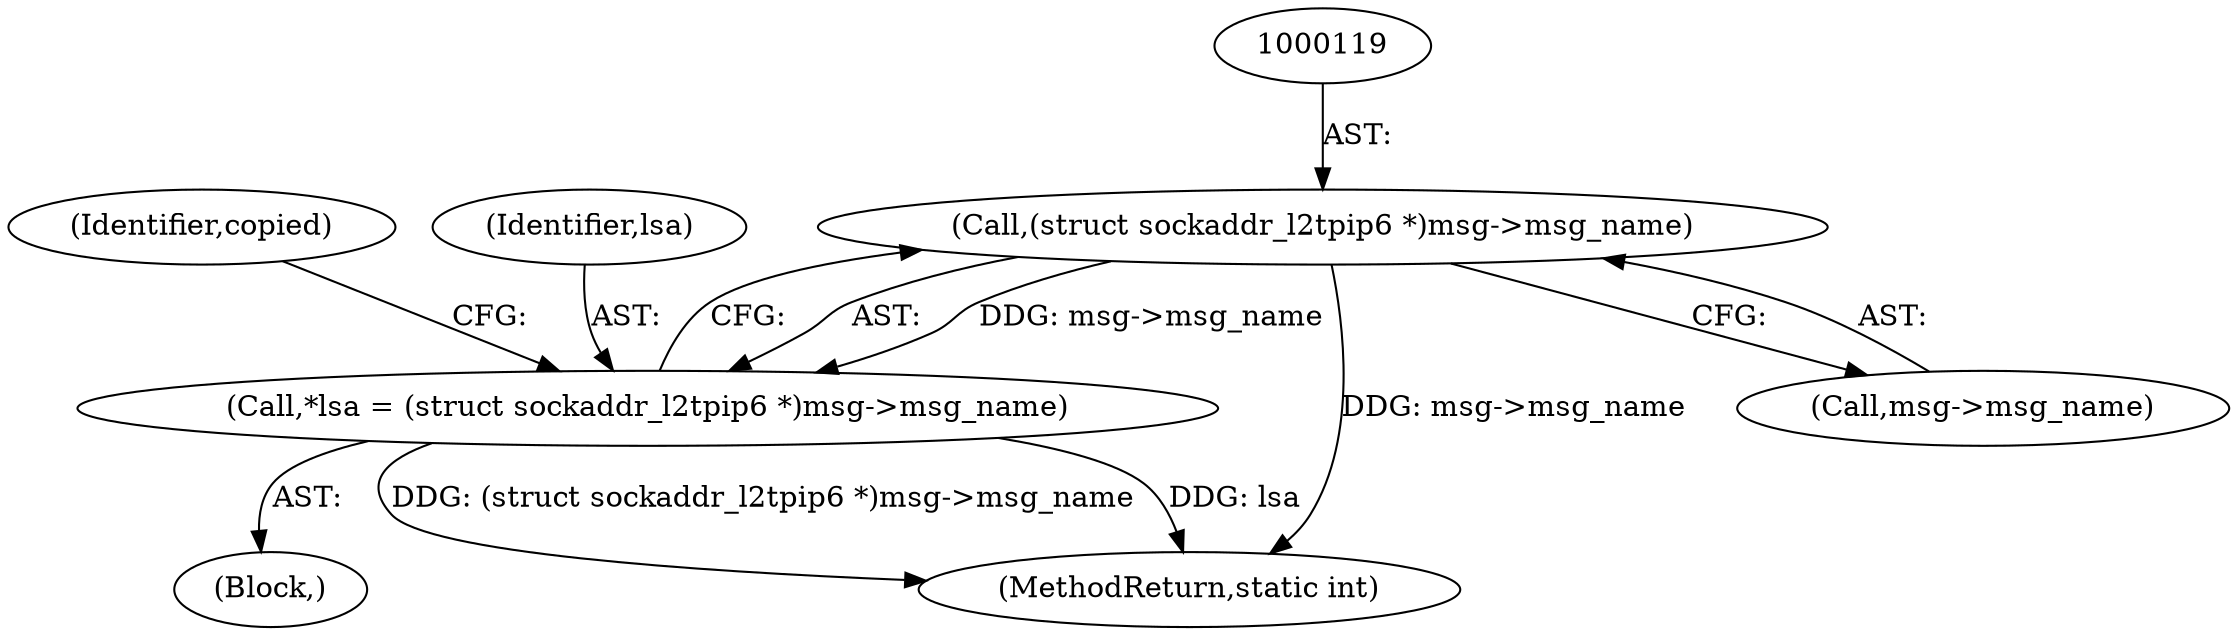 digraph "0_linux_b860d3cc62877fad02863e2a08efff69a19382d2@pointer" {
"1000118" [label="(Call,(struct sockaddr_l2tpip6 *)msg->msg_name)"];
"1000116" [label="(Call,*lsa = (struct sockaddr_l2tpip6 *)msg->msg_name)"];
"1000282" [label="(MethodReturn,static int)"];
"1000109" [label="(Block,)"];
"1000120" [label="(Call,msg->msg_name)"];
"1000125" [label="(Identifier,copied)"];
"1000116" [label="(Call,*lsa = (struct sockaddr_l2tpip6 *)msg->msg_name)"];
"1000118" [label="(Call,(struct sockaddr_l2tpip6 *)msg->msg_name)"];
"1000117" [label="(Identifier,lsa)"];
"1000118" -> "1000116"  [label="AST: "];
"1000118" -> "1000120"  [label="CFG: "];
"1000119" -> "1000118"  [label="AST: "];
"1000120" -> "1000118"  [label="AST: "];
"1000116" -> "1000118"  [label="CFG: "];
"1000118" -> "1000282"  [label="DDG: msg->msg_name"];
"1000118" -> "1000116"  [label="DDG: msg->msg_name"];
"1000116" -> "1000109"  [label="AST: "];
"1000117" -> "1000116"  [label="AST: "];
"1000125" -> "1000116"  [label="CFG: "];
"1000116" -> "1000282"  [label="DDG: lsa"];
"1000116" -> "1000282"  [label="DDG: (struct sockaddr_l2tpip6 *)msg->msg_name"];
}
